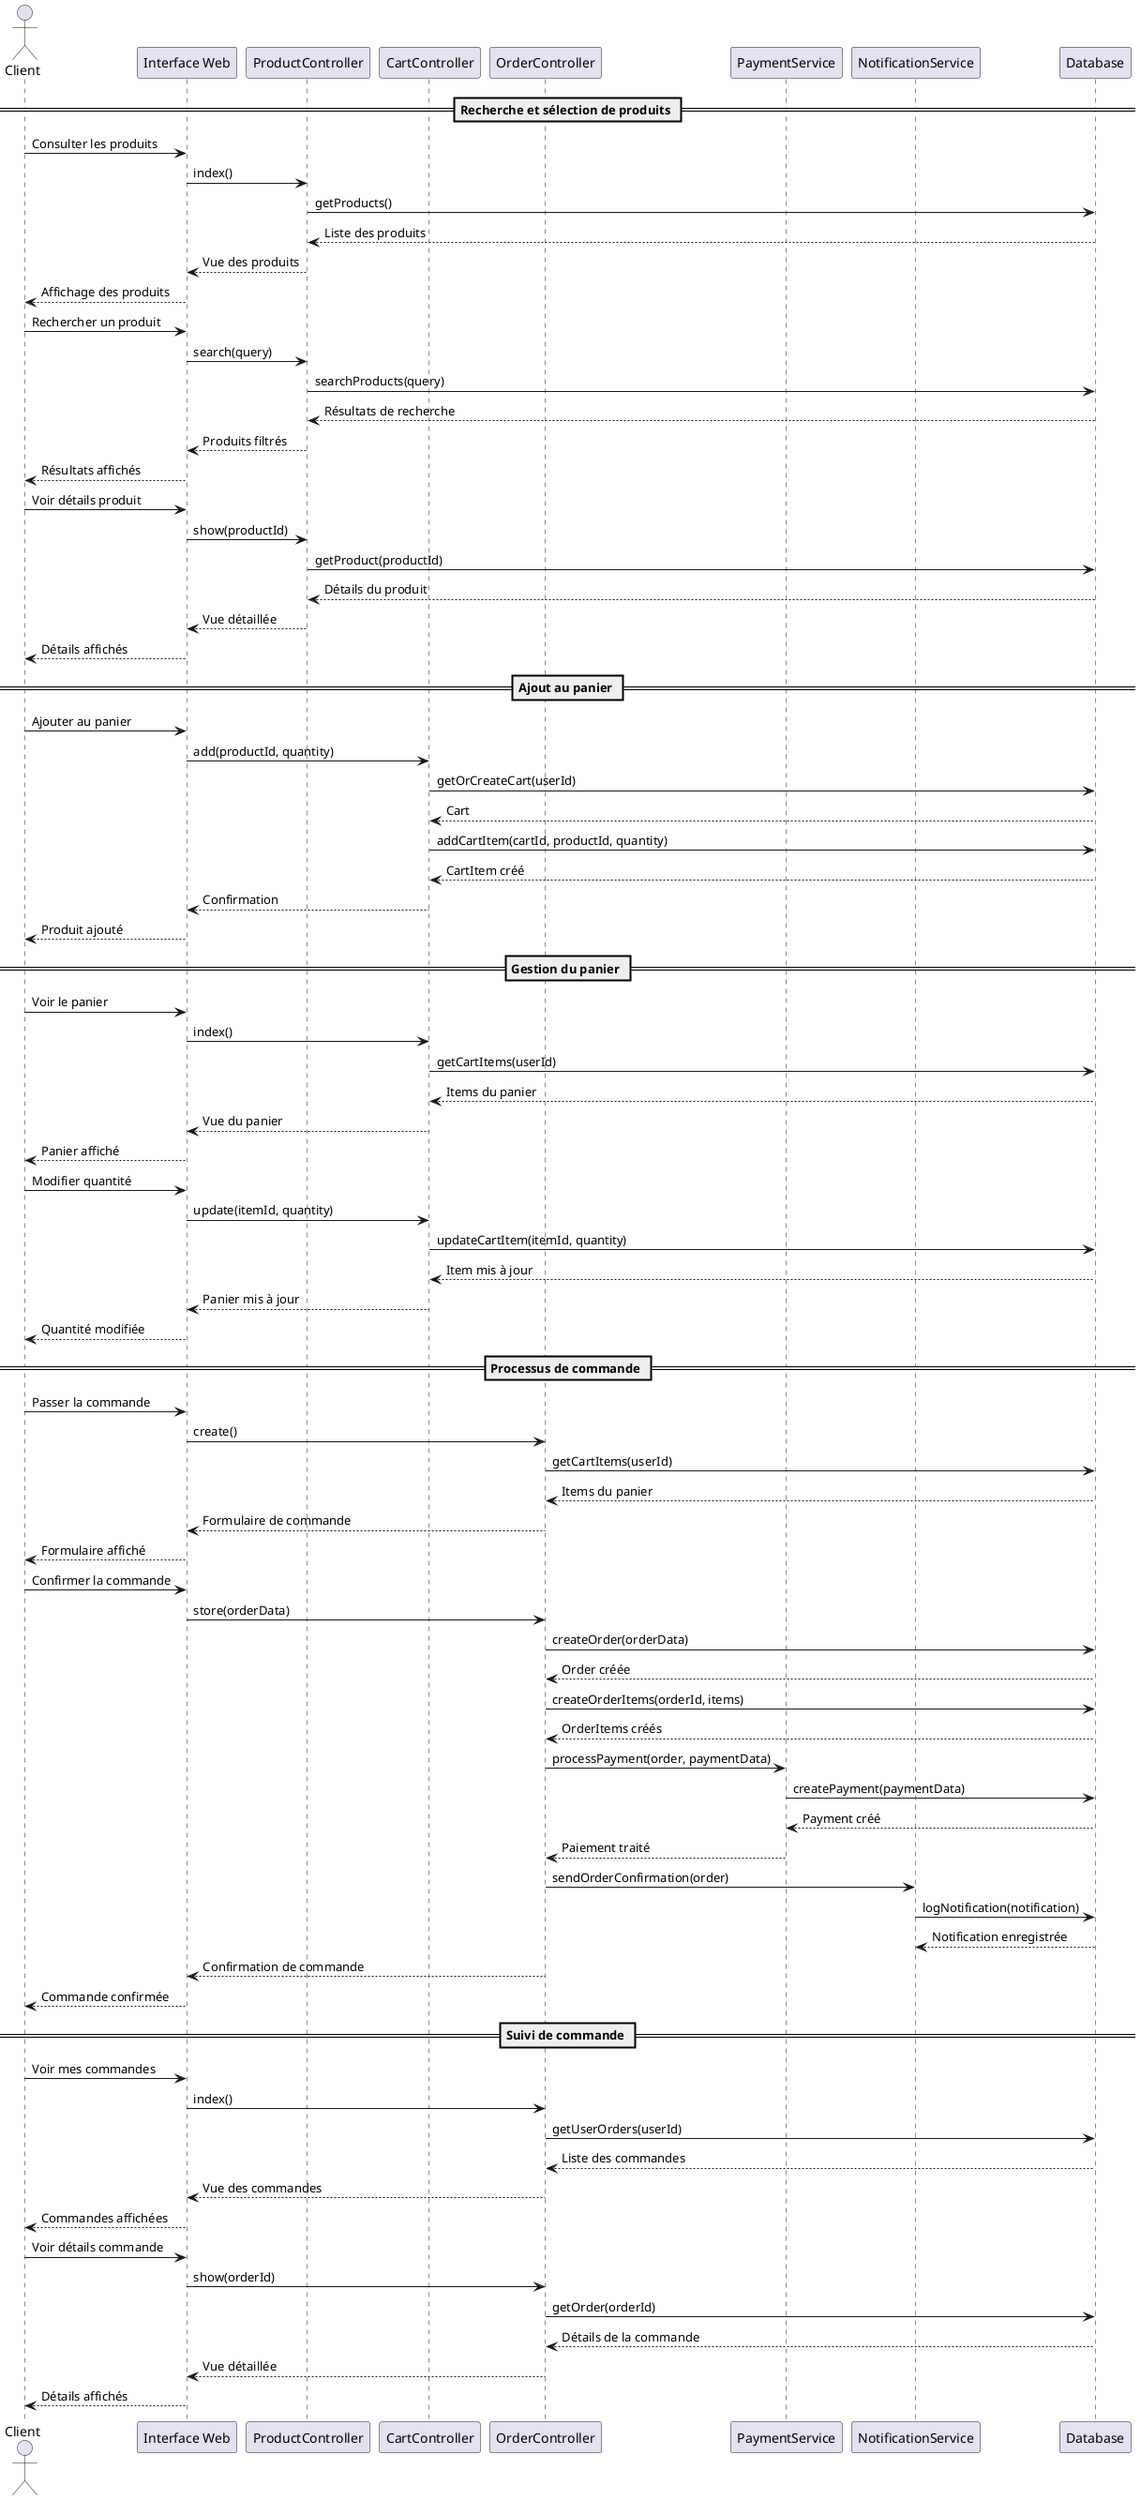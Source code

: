 @startuml Medical_MarketPlace_Sequence_Diagram

actor "Client" as Customer
participant "Interface Web" as UI
participant "ProductController" as PC
participant "CartController" as CC
participant "OrderController" as OC
participant "PaymentService" as PS
participant "NotificationService" as NS
participant "Database" as DB

== Recherche et sélection de produits ==
Customer -> UI: Consulter les produits
UI -> PC: index()
PC -> DB: getProducts()
DB --> PC: Liste des produits
PC --> UI: Vue des produits
UI --> Customer: Affichage des produits

Customer -> UI: Rechercher un produit
UI -> PC: search(query)
PC -> DB: searchProducts(query)
DB --> PC: Résultats de recherche
PC --> UI: Produits filtrés
UI --> Customer: Résultats affichés

Customer -> UI: Voir détails produit
UI -> PC: show(productId)
PC -> DB: getProduct(productId)
DB --> PC: Détails du produit
PC --> UI: Vue détaillée
UI --> Customer: Détails affichés

== Ajout au panier ==
Customer -> UI: Ajouter au panier
UI -> CC: add(productId, quantity)
CC -> DB: getOrCreateCart(userId)
DB --> CC: Cart
CC -> DB: addCartItem(cartId, productId, quantity)
DB --> CC: CartItem créé
CC --> UI: Confirmation
UI --> Customer: Produit ajouté

== Gestion du panier ==
Customer -> UI: Voir le panier
UI -> CC: index()
CC -> DB: getCartItems(userId)
DB --> CC: Items du panier
CC --> UI: Vue du panier
UI --> Customer: Panier affiché

Customer -> UI: Modifier quantité
UI -> CC: update(itemId, quantity)
CC -> DB: updateCartItem(itemId, quantity)
DB --> CC: Item mis à jour
CC --> UI: Panier mis à jour
UI --> Customer: Quantité modifiée

== Processus de commande ==
Customer -> UI: Passer la commande
UI -> OC: create()
OC -> DB: getCartItems(userId)
DB --> OC: Items du panier
OC --> UI: Formulaire de commande
UI --> Customer: Formulaire affiché

Customer -> UI: Confirmer la commande
UI -> OC: store(orderData)
OC -> DB: createOrder(orderData)
DB --> OC: Order créée
OC -> DB: createOrderItems(orderId, items)
DB --> OC: OrderItems créés
OC -> PS: processPayment(order, paymentData)
PS -> DB: createPayment(paymentData)
DB --> PS: Payment créé
PS --> OC: Paiement traité
OC -> NS: sendOrderConfirmation(order)
NS -> DB: logNotification(notification)
DB --> NS: Notification enregistrée
OC --> UI: Confirmation de commande
UI --> Customer: Commande confirmée

== Suivi de commande ==
Customer -> UI: Voir mes commandes
UI -> OC: index()
OC -> DB: getUserOrders(userId)
DB --> OC: Liste des commandes
OC --> UI: Vue des commandes
UI --> Customer: Commandes affichées

Customer -> UI: Voir détails commande
UI -> OC: show(orderId)
OC -> DB: getOrder(orderId)
DB --> OC: Détails de la commande
OC --> UI: Vue détaillée
UI --> Customer: Détails affichés

@enduml 